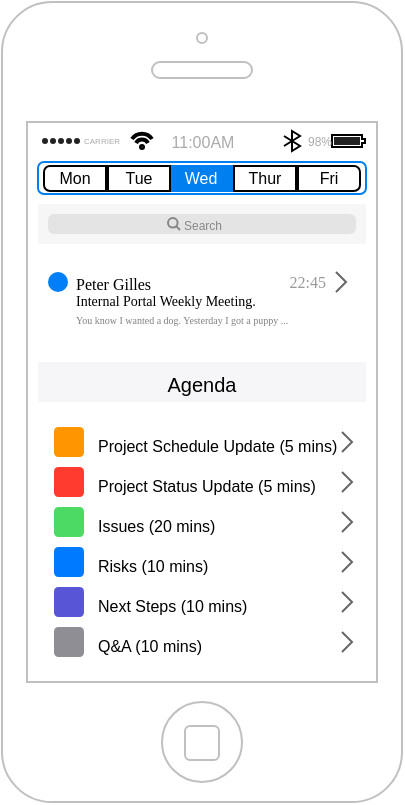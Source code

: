 <mxfile version="22.1.5" type="github">
  <diagram name="Page-1" id="IvdcIXQv4JTLExO8jWtm">
    <mxGraphModel dx="780" dy="450" grid="1" gridSize="10" guides="1" tooltips="1" connect="1" arrows="1" fold="1" page="1" pageScale="1" pageWidth="850" pageHeight="1100" math="0" shadow="0">
      <root>
        <mxCell id="0" />
        <mxCell id="1" parent="0" />
        <mxCell id="GdVjxHmuFAdlgKXaLlgj-133" value="" style="html=1;verticalLabelPosition=bottom;labelBackgroundColor=#ffffff;verticalAlign=top;shadow=0;dashed=0;strokeWidth=1;shape=mxgraph.ios7.misc.iphone;strokeColor=#c0c0c0;" vertex="1" parent="1">
          <mxGeometry x="50" y="50" width="200" height="400" as="geometry" />
        </mxCell>
        <mxCell id="GdVjxHmuFAdlgKXaLlgj-134" value="" style="html=1;strokeWidth=1;shadow=0;dashed=0;shape=mxgraph.ios7ui.appBar;fillColor=#ffffff;gradientColor=none;sketch=0;hachureGap=4;pointerEvents=0;fontFamily=Architects Daughter;fontSource=https%3A%2F%2Ffonts.googleapis.com%2Fcss%3Ffamily%3DArchitects%2BDaughter;fontSize=20;" vertex="1" parent="1">
          <mxGeometry x="65" y="112" width="170" height="15" as="geometry" />
        </mxCell>
        <mxCell id="GdVjxHmuFAdlgKXaLlgj-135" value="CARRIER" style="shape=rect;align=left;fontSize=8;spacingLeft=24;fontSize=4;fontColor=#aaaaaa;strokeColor=none;fillColor=none;spacingTop=0;sketch=0;hachureGap=4;pointerEvents=0;fontFamily=Helvetica;html=1;" vertex="1" parent="GdVjxHmuFAdlgKXaLlgj-134">
          <mxGeometry y="0.5" width="50" height="13" relative="1" as="geometry">
            <mxPoint y="-6.5" as="offset" />
          </mxGeometry>
        </mxCell>
        <mxCell id="GdVjxHmuFAdlgKXaLlgj-136" value="11:00AM" style="shape=rect;fontSize=8;fontColor=#aaaaaa;strokeColor=none;fillColor=none;spacingTop=0;sketch=0;hachureGap=4;pointerEvents=0;fontFamily=Helvetica;html=1;" vertex="1" parent="GdVjxHmuFAdlgKXaLlgj-134">
          <mxGeometry x="0.5" y="0.5" width="50" height="13" relative="1" as="geometry">
            <mxPoint x="-25" y="-6.5" as="offset" />
          </mxGeometry>
        </mxCell>
        <mxCell id="GdVjxHmuFAdlgKXaLlgj-137" value="98%" style="shape=rect;align=right;fontSize=8;spacingRight=19;fontSize=6;fontColor=#aaaaaa;strokeColor=none;fillColor=none;spacingTop=0;sketch=0;hachureGap=4;pointerEvents=0;fontFamily=Helvetica;html=1;" vertex="1" parent="GdVjxHmuFAdlgKXaLlgj-134">
          <mxGeometry x="1" y="0.5" width="45" height="13" relative="1" as="geometry">
            <mxPoint x="-45" y="-6.5" as="offset" />
          </mxGeometry>
        </mxCell>
        <mxCell id="GdVjxHmuFAdlgKXaLlgj-138" value="" style="html=1;strokeWidth=1;shadow=0;dashed=0;shape=mxgraph.ios7ui.rrect;rSize=3;strokeColor=#0080F0;gradientColor=none;whiteSpace=wrap;" vertex="1" parent="1">
          <mxGeometry x="68" y="130" width="164" height="16" as="geometry" />
        </mxCell>
        <mxCell id="GdVjxHmuFAdlgKXaLlgj-139" value="Mon" style="strokeColor=inherit;fillColor=inherit;gradientColor=inherit;html=1;strokeWidth=1;shadow=0;dashed=0;shape=mxgraph.ios7ui.leftButton;rSize=3;fontSize=8;whiteSpace=wrap;" vertex="1" parent="1">
          <mxGeometry x="71" y="132" width="31" height="12.5" as="geometry" />
        </mxCell>
        <mxCell id="GdVjxHmuFAdlgKXaLlgj-140" value="Wed" style="html=1;strokeWidth=1;shadow=0;dashed=0;shape=mxgraph.ios7ui.rrect;rSize=0;strokeColor=#0080F0;fillColor=#0080F0;fontColor=#ffffff;fontSize=8;whiteSpace=wrap;" vertex="1" parent="1">
          <mxGeometry x="134" y="132" width="31" height="12.5" as="geometry" />
        </mxCell>
        <mxCell id="GdVjxHmuFAdlgKXaLlgj-141" value="Tue" style="strokeColor=inherit;fillColor=inherit;gradientColor=inherit;html=1;strokeWidth=1;shadow=0;dashed=0;shape=mxgraph.ios7ui.rrect;rSize=0;fontSize=8;whiteSpace=wrap;" vertex="1" parent="1">
          <mxGeometry x="103" y="132" width="31" height="12.5" as="geometry" />
        </mxCell>
        <mxCell id="GdVjxHmuFAdlgKXaLlgj-142" value="Fri" style="strokeColor=inherit;fillColor=inherit;gradientColor=inherit;html=1;strokeWidth=1;shadow=0;dashed=0;shape=mxgraph.ios7ui.rightButton;rSize=3;fontSize=8;whiteSpace=wrap;" vertex="1" parent="1">
          <mxGeometry x="198" y="132" width="31" height="12.5" as="geometry" />
        </mxCell>
        <mxCell id="GdVjxHmuFAdlgKXaLlgj-143" value="Thur" style="strokeColor=inherit;fillColor=inherit;gradientColor=inherit;html=1;strokeWidth=1;shadow=0;dashed=0;shape=mxgraph.ios7ui.rrect;rSize=0;fontSize=8;whiteSpace=wrap;" vertex="1" parent="1">
          <mxGeometry x="166" y="132" width="31" height="12.5" as="geometry" />
        </mxCell>
        <mxCell id="GdVjxHmuFAdlgKXaLlgj-144" value="" style="shape=rect;fillColor=#F6F6F6;strokeColor=none;" vertex="1" parent="1">
          <mxGeometry x="68" y="151" width="164" height="20" as="geometry" />
        </mxCell>
        <mxCell id="GdVjxHmuFAdlgKXaLlgj-145" value="" style="html=1;strokeWidth=1;shadow=0;dashed=0;shape=mxgraph.ios7ui.marginRect;rx=3;ry=3;rectMargin=5;fillColor=#E4E4E4;strokeColor=none;" vertex="1" parent="GdVjxHmuFAdlgKXaLlgj-144">
          <mxGeometry width="164" height="20" as="geometry" />
        </mxCell>
        <mxCell id="GdVjxHmuFAdlgKXaLlgj-146" value="Search" style="shape=mxgraph.ios7.icons.looking_glass;strokeColor=#878789;fillColor=none;fontColor=#878789;labelPosition=right;verticalLabelPosition=middle;align=left;verticalAlign=middle;fontSize=6;fontStyle=0;spacingTop=2;sketch=0;html=1;" vertex="1" parent="GdVjxHmuFAdlgKXaLlgj-144">
          <mxGeometry x="0.5" y="0.5" width="6" height="6" relative="1" as="geometry">
            <mxPoint x="-17" y="-3" as="offset" />
          </mxGeometry>
        </mxCell>
        <mxCell id="GdVjxHmuFAdlgKXaLlgj-147" value="" style="shape=rect;strokeColor=none;fillColor=default;gradientColor=none;shadow=0;sketch=0;hachureGap=4;pointerEvents=0;fontFamily=Architects Daughter;fontSource=https%3A%2F%2Ffonts.googleapis.com%2Fcss%3Ffamily%3DArchitects%2BDaughter;fontSize=20;" vertex="1" parent="1">
          <mxGeometry x="68" y="180" width="164" height="35" as="geometry" />
        </mxCell>
        <mxCell id="GdVjxHmuFAdlgKXaLlgj-148" value="Peter Gilles" style="shape=ellipse;strokeColor=none;fillColor=#007FF8;fontSize=8;fontColor=#000000;align=left;spacingTop=1;spacingLeft=2;labelPosition=right;verticalLabelPosition=middle;verticalAlign=middle;sketch=0;hachureGap=4;pointerEvents=0;fontFamily=Verdana;html=1;" vertex="1" parent="GdVjxHmuFAdlgKXaLlgj-147">
          <mxGeometry width="10" height="10" relative="1" as="geometry">
            <mxPoint x="5" y="5" as="offset" />
          </mxGeometry>
        </mxCell>
        <mxCell id="GdVjxHmuFAdlgKXaLlgj-149" value="22:45" style="shape=mxgraph.ios7.misc.right;strokeColor=#666666;labelPosition=left;verticalLabelPosition=middle;align=right;verticalAlign=middle;fontSize=8;spacingRight=4;fontColor=#999999;sketch=0;hachureGap=4;pointerEvents=0;fontFamily=Verdana;html=1;" vertex="1" parent="GdVjxHmuFAdlgKXaLlgj-147">
          <mxGeometry x="1" width="5" height="10" relative="1" as="geometry">
            <mxPoint x="-15" y="5" as="offset" />
          </mxGeometry>
        </mxCell>
        <mxCell id="GdVjxHmuFAdlgKXaLlgj-150" value="Internal Portal Weekly Meeting." style="shape=text;strokeColor=none;align=left;verticalAlign=middle;fontSize=7;spacingLeft=17;fontColor=#000000;spacingTop=0;sketch=0;hachureGap=4;pointerEvents=0;fontFamily=Verdana;whiteSpace=wrap;html=1;fillColor=none;" vertex="1" parent="GdVjxHmuFAdlgKXaLlgj-147">
          <mxGeometry width="164" height="10" relative="1" as="geometry">
            <mxPoint y="15" as="offset" />
          </mxGeometry>
        </mxCell>
        <mxCell id="GdVjxHmuFAdlgKXaLlgj-151" value="You know I wanted a dog. Yesterday I got a puppy ..." style="shape=text;strokeColor=none;align=left;verticalAlign=middle;fontSize=5;spacingLeft=17;fontColor=#808080;spacingTop=0;sketch=0;hachureGap=4;pointerEvents=0;fontFamily=Verdana;html=1;whiteSpace=wrap;spacingBottom=2;fillColor=none;" vertex="1" parent="GdVjxHmuFAdlgKXaLlgj-147">
          <mxGeometry width="164" height="10" relative="1" as="geometry">
            <mxPoint y="25" as="offset" />
          </mxGeometry>
        </mxCell>
        <mxCell id="GdVjxHmuFAdlgKXaLlgj-152" value="" style="shape=rect;strokeColor=none;fillColor=#ffffff;gradientColor=none;shadow=0;" vertex="1" parent="1">
          <mxGeometry x="71" y="260" width="164" height="120" as="geometry" />
        </mxCell>
        <mxCell id="GdVjxHmuFAdlgKXaLlgj-153" value="&lt;font style=&quot;font-size: 8px;&quot;&gt;Project Schedule Update (5 mins)&lt;/font&gt;" style="shape=rect;strokeColor=none;fontSize=10;fontColor=#000000;resizeWidth=1;align=left;spacingLeft=25;spacingTop=2;whiteSpace=wrap;html=1;" vertex="1" parent="GdVjxHmuFAdlgKXaLlgj-152">
          <mxGeometry width="164" height="20" relative="1" as="geometry" />
        </mxCell>
        <mxCell id="GdVjxHmuFAdlgKXaLlgj-154" value="" style="shape=rect;rounded=1;rSize=3;strokeColor=none;fillColor=#FF9501;" vertex="1" parent="GdVjxHmuFAdlgKXaLlgj-153">
          <mxGeometry y="0.5" width="15" height="15" relative="1" as="geometry">
            <mxPoint x="5" y="-7.5" as="offset" />
          </mxGeometry>
        </mxCell>
        <mxCell id="GdVjxHmuFAdlgKXaLlgj-155" value="" style="shape=mxgraph.ios7.misc.right;strokeColor=#666666;" vertex="1" parent="GdVjxHmuFAdlgKXaLlgj-153">
          <mxGeometry x="1" y="0.5" width="5" height="10" relative="1" as="geometry">
            <mxPoint x="-15" y="-5" as="offset" />
          </mxGeometry>
        </mxCell>
        <mxCell id="GdVjxHmuFAdlgKXaLlgj-156" value="&lt;font style=&quot;font-size: 8px;&quot;&gt;Project Status Update (5 mins)&lt;/font&gt;" style="shape=rect;strokeColor=none;fontSize=10;fontColor=#000000;resizeWidth=1;align=left;spacingLeft=25;spacingTop=2;whiteSpace=wrap;html=1;" vertex="1" parent="GdVjxHmuFAdlgKXaLlgj-152">
          <mxGeometry width="164" height="20" relative="1" as="geometry">
            <mxPoint y="20" as="offset" />
          </mxGeometry>
        </mxCell>
        <mxCell id="GdVjxHmuFAdlgKXaLlgj-157" value="" style="shape=rect;rounded=1;rSize=3;strokeColor=none;fillColor=#FF3B2F;" vertex="1" parent="GdVjxHmuFAdlgKXaLlgj-156">
          <mxGeometry y="0.5" width="15" height="15" relative="1" as="geometry">
            <mxPoint x="5" y="-7.5" as="offset" />
          </mxGeometry>
        </mxCell>
        <mxCell id="GdVjxHmuFAdlgKXaLlgj-158" value="" style="shape=mxgraph.ios7.misc.right;strokeColor=#666666;" vertex="1" parent="GdVjxHmuFAdlgKXaLlgj-156">
          <mxGeometry x="1" y="0.5" width="5" height="10" relative="1" as="geometry">
            <mxPoint x="-15" y="-5" as="offset" />
          </mxGeometry>
        </mxCell>
        <mxCell id="GdVjxHmuFAdlgKXaLlgj-159" value="&lt;span style=&quot;font-size: 8px;&quot;&gt;Issues (20 mins)&lt;/span&gt;" style="shape=rect;strokeColor=none;fontSize=10;fontColor=#000000;resizeWidth=1;align=left;spacingLeft=25;spacingTop=2;whiteSpace=wrap;html=1;" vertex="1" parent="GdVjxHmuFAdlgKXaLlgj-152">
          <mxGeometry width="164" height="20" relative="1" as="geometry">
            <mxPoint y="40" as="offset" />
          </mxGeometry>
        </mxCell>
        <mxCell id="GdVjxHmuFAdlgKXaLlgj-160" value="" style="shape=rect;rounded=1;rSize=3;strokeColor=none;fillColor=#4CDA64;" vertex="1" parent="GdVjxHmuFAdlgKXaLlgj-159">
          <mxGeometry y="0.5" width="15" height="15" relative="1" as="geometry">
            <mxPoint x="5" y="-7.5" as="offset" />
          </mxGeometry>
        </mxCell>
        <mxCell id="GdVjxHmuFAdlgKXaLlgj-161" value="" style="shape=mxgraph.ios7.misc.right;strokeColor=#666666;" vertex="1" parent="GdVjxHmuFAdlgKXaLlgj-159">
          <mxGeometry x="1" y="0.5" width="5" height="10" relative="1" as="geometry">
            <mxPoint x="-15" y="-5" as="offset" />
          </mxGeometry>
        </mxCell>
        <mxCell id="GdVjxHmuFAdlgKXaLlgj-162" value="&lt;font style=&quot;font-size: 8px;&quot;&gt;Risks (10 mins)&lt;/font&gt;" style="shape=rect;strokeColor=none;fontSize=10;fontColor=#000000;resizeWidth=1;align=left;spacingLeft=25;spacingTop=2;whiteSpace=wrap;html=1;" vertex="1" parent="GdVjxHmuFAdlgKXaLlgj-152">
          <mxGeometry width="164" height="20" relative="1" as="geometry">
            <mxPoint y="60" as="offset" />
          </mxGeometry>
        </mxCell>
        <mxCell id="GdVjxHmuFAdlgKXaLlgj-163" value="" style="shape=rect;rounded=1;rSize=3;strokeColor=none;fillColor=#007AFF;" vertex="1" parent="GdVjxHmuFAdlgKXaLlgj-162">
          <mxGeometry y="0.5" width="15" height="15" relative="1" as="geometry">
            <mxPoint x="5" y="-7.5" as="offset" />
          </mxGeometry>
        </mxCell>
        <mxCell id="GdVjxHmuFAdlgKXaLlgj-164" value="" style="shape=mxgraph.ios7.misc.right;strokeColor=#666666;" vertex="1" parent="GdVjxHmuFAdlgKXaLlgj-162">
          <mxGeometry x="1" y="0.5" width="5" height="10" relative="1" as="geometry">
            <mxPoint x="-15" y="-5" as="offset" />
          </mxGeometry>
        </mxCell>
        <mxCell id="GdVjxHmuFAdlgKXaLlgj-165" value="&lt;font style=&quot;font-size: 8px;&quot;&gt;Next Steps (10 mins)&lt;/font&gt;" style="shape=rect;strokeColor=none;fontSize=10;fontColor=#000000;resizeWidth=1;align=left;spacingLeft=25;spacingTop=2;whiteSpace=wrap;html=1;" vertex="1" parent="GdVjxHmuFAdlgKXaLlgj-152">
          <mxGeometry width="164" height="20" relative="1" as="geometry">
            <mxPoint y="80" as="offset" />
          </mxGeometry>
        </mxCell>
        <mxCell id="GdVjxHmuFAdlgKXaLlgj-166" value="" style="shape=rect;rounded=1;rSize=3;strokeColor=none;fillColor=#5855D6;" vertex="1" parent="GdVjxHmuFAdlgKXaLlgj-165">
          <mxGeometry y="0.5" width="15" height="15" relative="1" as="geometry">
            <mxPoint x="5" y="-7.5" as="offset" />
          </mxGeometry>
        </mxCell>
        <mxCell id="GdVjxHmuFAdlgKXaLlgj-167" value="" style="shape=mxgraph.ios7.misc.right;strokeColor=#666666;" vertex="1" parent="GdVjxHmuFAdlgKXaLlgj-165">
          <mxGeometry x="1" y="0.5" width="5" height="10" relative="1" as="geometry">
            <mxPoint x="-15" y="-5" as="offset" />
          </mxGeometry>
        </mxCell>
        <mxCell id="GdVjxHmuFAdlgKXaLlgj-168" value="&lt;font style=&quot;font-size: 8px;&quot;&gt;Q&amp;amp;A (10 mins)&lt;/font&gt;" style="shape=rect;strokeColor=none;fontSize=10;fontColor=#000000;resizeWidth=1;align=left;spacingLeft=25;spacingTop=2;whiteSpace=wrap;html=1;" vertex="1" parent="GdVjxHmuFAdlgKXaLlgj-152">
          <mxGeometry width="164" height="20" relative="1" as="geometry">
            <mxPoint y="100" as="offset" />
          </mxGeometry>
        </mxCell>
        <mxCell id="GdVjxHmuFAdlgKXaLlgj-169" value="" style="shape=rect;rounded=1;rSize=3;strokeColor=none;fillColor=#8F8E94;" vertex="1" parent="GdVjxHmuFAdlgKXaLlgj-168">
          <mxGeometry y="0.5" width="15" height="15" relative="1" as="geometry">
            <mxPoint x="5" y="-7.5" as="offset" />
          </mxGeometry>
        </mxCell>
        <mxCell id="GdVjxHmuFAdlgKXaLlgj-170" value="" style="shape=mxgraph.ios7.misc.right;strokeColor=#666666;" vertex="1" parent="GdVjxHmuFAdlgKXaLlgj-168">
          <mxGeometry x="1" y="0.5" width="5" height="10" relative="1" as="geometry">
            <mxPoint x="-15" y="-5" as="offset" />
          </mxGeometry>
        </mxCell>
        <mxCell id="GdVjxHmuFAdlgKXaLlgj-171" value="" style="shape=rect;fillColor=#F6F6F8;strokeColor=none;" vertex="1" parent="1">
          <mxGeometry x="68" y="230" width="164" height="20" as="geometry" />
        </mxCell>
        <mxCell id="GdVjxHmuFAdlgKXaLlgj-172" value="Agenda" style="text;fontSize=10;verticalAlign=middle;align=center;spacingTop=2;whiteSpace=wrap;html=1;" vertex="1" parent="GdVjxHmuFAdlgKXaLlgj-171">
          <mxGeometry x="55" width="54" height="20" as="geometry" />
        </mxCell>
      </root>
    </mxGraphModel>
  </diagram>
</mxfile>
